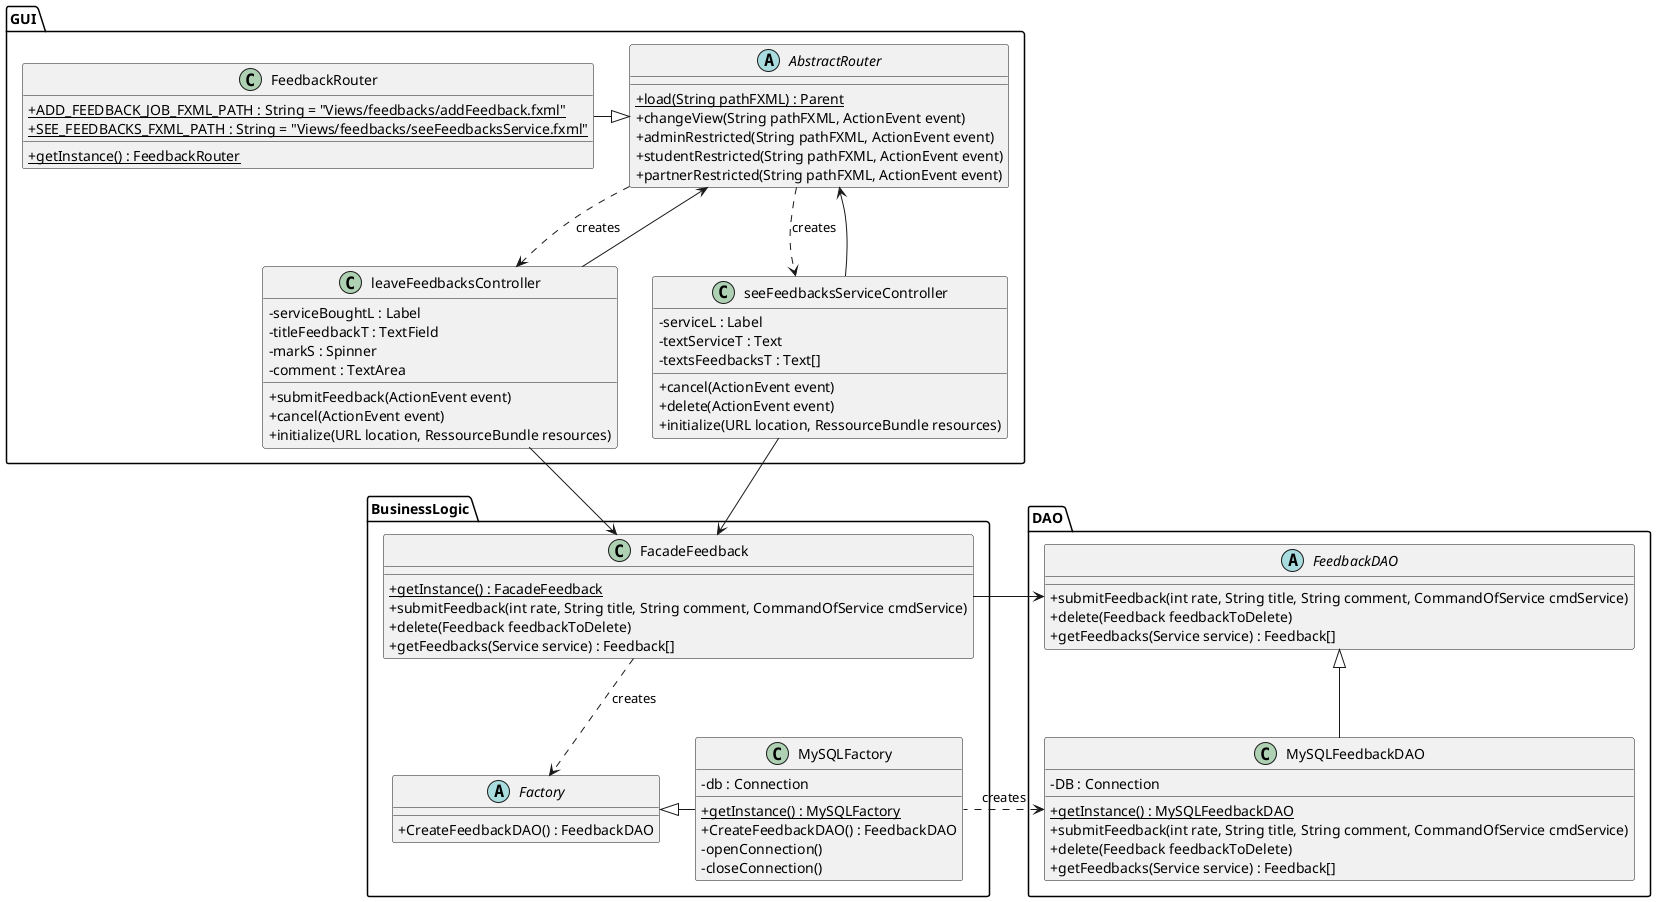 @startuml
skinparam classAttributeIconSize 0

package GUI{
    abstract class AbstractRouter{
        + {static} load(String pathFXML) : Parent
        + changeView(String pathFXML, ActionEvent event)
        + adminRestricted(String pathFXML, ActionEvent event)
        + studentRestricted(String pathFXML, ActionEvent event)
        + partnerRestricted(String pathFXML, ActionEvent event)
    }

    class FeedbackRouter{
        + {static} ADD_FEEDBACK_JOB_FXML_PATH : String = "Views/feedbacks/addFeedback.fxml"
        + {static} SEE_FEEDBACKS_FXML_PATH : String = "Views/feedbacks/seeFeedbacksService.fxml"
        + {static} getInstance() : FeedbackRouter

    }

    class leaveFeedbacksController{
        - serviceBoughtL : Label
        - titleFeedbackT : TextField
        - markS : Spinner
        - comment : TextArea
        + submitFeedback(ActionEvent event)
        + cancel(ActionEvent event)
        + initialize(URL location, RessourceBundle resources)
    }

    class seeFeedbacksServiceController{
        - serviceL : Label
        - textServiceT : Text
        - textsFeedbacksT : Text[]
        + cancel(ActionEvent event)
        + delete(ActionEvent event)
        + initialize(URL location, RessourceBundle resources)
    }

    FeedbackRouter -right-|> AbstractRouter

    leaveFeedbacksController --> AbstractRouter
    seeFeedbacksServiceController --> AbstractRouter

    AbstractRouter ..> leaveFeedbacksController : creates
    AbstractRouter ..> seeFeedbacksServiceController : creates
}

package BusinessLogic{
    class FacadeFeedback{
        + {static} getInstance() : FacadeFeedback
        + submitFeedback(int rate, String title, String comment, CommandOfService cmdService)
        + delete(Feedback feedbackToDelete)
        + getFeedbacks(Service service) : Feedback[]
    }

    abstract class Factory{
        + CreateFeedbackDAO() : FeedbackDAO
    }

    class MySQLFactory{
        - db : Connection
        + {static} getInstance() : MySQLFactory
        + CreateFeedbackDAO() : FeedbackDAO
        - openConnection()
        - closeConnection()
    }

    leaveFeedbacksController --> FacadeFeedback
    seeFeedbacksServiceController --> FacadeFeedback

    FacadeFeedback ..> Factory  : creates
    MySQLFactory -left-|> Factory
}

package DAO{
    abstract class FeedbackDAO{
        + submitFeedback(int rate, String title, String comment, CommandOfService cmdService)
        + delete(Feedback feedbackToDelete)
        + getFeedbacks(Service service) : Feedback[]
    }

    class MySQLFeedbackDAO{
        - DB : Connection
        + {static} getInstance() : MySQLFeedbackDAO
        + submitFeedback(int rate, String title, String comment, CommandOfService cmdService)
        + delete(Feedback feedbackToDelete)
        + getFeedbacks(Service service) : Feedback[]
    }

    MySQLFeedbackDAO -up-|> FeedbackDAO
    FeedbackDAO <-right- FacadeFeedback

    MySQLFeedbackDAO <.right. MySQLFactory : creates

}

@enduml